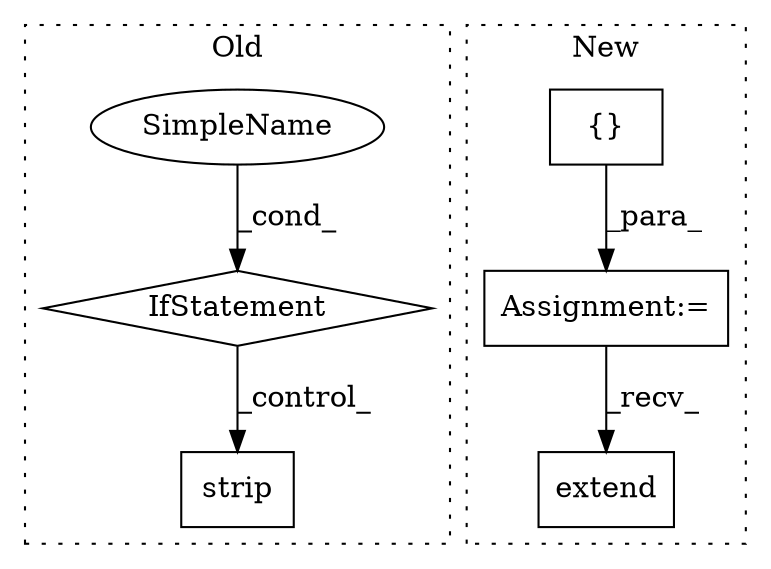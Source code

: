 digraph G {
subgraph cluster0 {
1 [label="strip" a="32" s="850" l="7" shape="box"];
5 [label="IfStatement" a="25" s="915" l="59" shape="diamond"];
6 [label="SimpleName" a="42" s="969" l="5" shape="ellipse"];
label = "Old";
style="dotted";
}
subgraph cluster1 {
2 [label="extend" a="32" s="966,1042" l="7,1" shape="box"];
3 [label="Assignment:=" a="7" s="833" l="1" shape="box"];
4 [label="{}" a="4" s="846,878" l="1,1" shape="box"];
label = "New";
style="dotted";
}
3 -> 2 [label="_recv_"];
4 -> 3 [label="_para_"];
5 -> 1 [label="_control_"];
6 -> 5 [label="_cond_"];
}